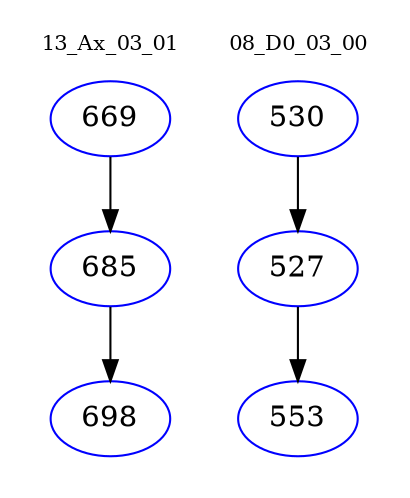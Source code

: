 digraph{
subgraph cluster_0 {
color = white
label = "13_Ax_03_01";
fontsize=10;
T0_669 [label="669", color="blue"]
T0_669 -> T0_685 [color="black"]
T0_685 [label="685", color="blue"]
T0_685 -> T0_698 [color="black"]
T0_698 [label="698", color="blue"]
}
subgraph cluster_1 {
color = white
label = "08_D0_03_00";
fontsize=10;
T1_530 [label="530", color="blue"]
T1_530 -> T1_527 [color="black"]
T1_527 [label="527", color="blue"]
T1_527 -> T1_553 [color="black"]
T1_553 [label="553", color="blue"]
}
}
